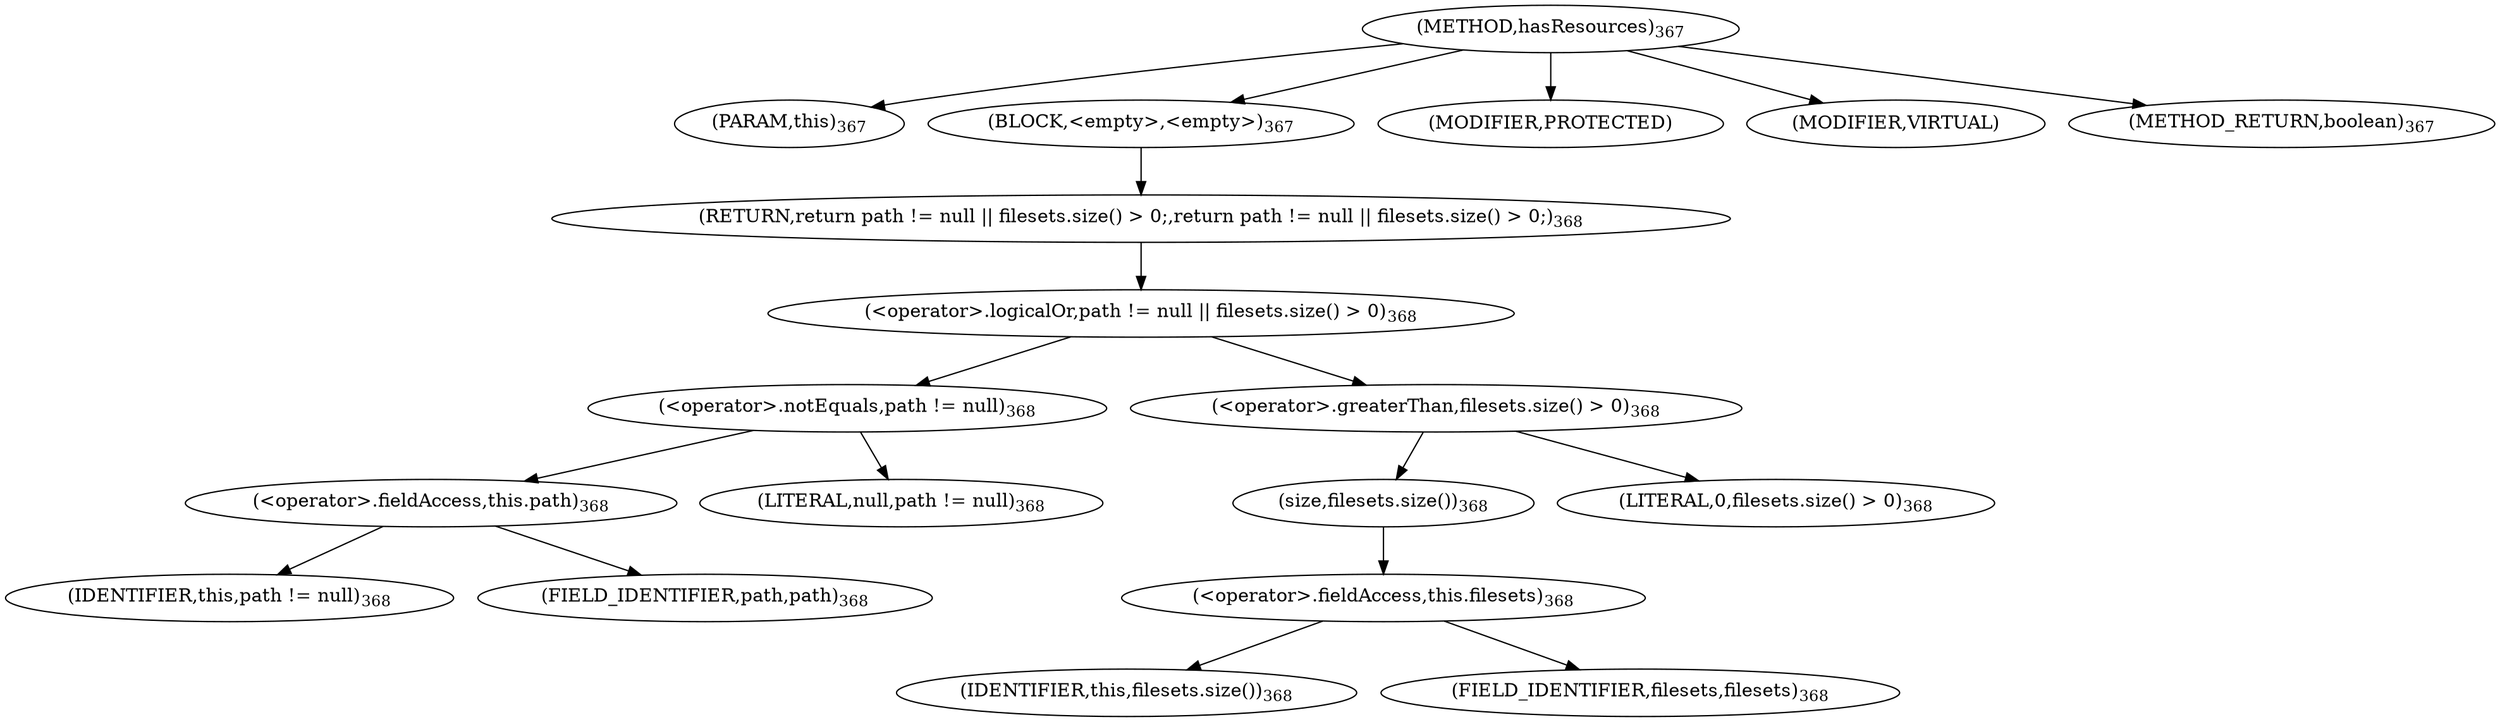 digraph "hasResources" {  
"572" [label = <(METHOD,hasResources)<SUB>367</SUB>> ]
"573" [label = <(PARAM,this)<SUB>367</SUB>> ]
"574" [label = <(BLOCK,&lt;empty&gt;,&lt;empty&gt;)<SUB>367</SUB>> ]
"575" [label = <(RETURN,return path != null || filesets.size() &gt; 0;,return path != null || filesets.size() &gt; 0;)<SUB>368</SUB>> ]
"576" [label = <(&lt;operator&gt;.logicalOr,path != null || filesets.size() &gt; 0)<SUB>368</SUB>> ]
"577" [label = <(&lt;operator&gt;.notEquals,path != null)<SUB>368</SUB>> ]
"578" [label = <(&lt;operator&gt;.fieldAccess,this.path)<SUB>368</SUB>> ]
"579" [label = <(IDENTIFIER,this,path != null)<SUB>368</SUB>> ]
"580" [label = <(FIELD_IDENTIFIER,path,path)<SUB>368</SUB>> ]
"581" [label = <(LITERAL,null,path != null)<SUB>368</SUB>> ]
"582" [label = <(&lt;operator&gt;.greaterThan,filesets.size() &gt; 0)<SUB>368</SUB>> ]
"583" [label = <(size,filesets.size())<SUB>368</SUB>> ]
"584" [label = <(&lt;operator&gt;.fieldAccess,this.filesets)<SUB>368</SUB>> ]
"585" [label = <(IDENTIFIER,this,filesets.size())<SUB>368</SUB>> ]
"586" [label = <(FIELD_IDENTIFIER,filesets,filesets)<SUB>368</SUB>> ]
"587" [label = <(LITERAL,0,filesets.size() &gt; 0)<SUB>368</SUB>> ]
"588" [label = <(MODIFIER,PROTECTED)> ]
"589" [label = <(MODIFIER,VIRTUAL)> ]
"590" [label = <(METHOD_RETURN,boolean)<SUB>367</SUB>> ]
  "572" -> "573" 
  "572" -> "574" 
  "572" -> "588" 
  "572" -> "589" 
  "572" -> "590" 
  "574" -> "575" 
  "575" -> "576" 
  "576" -> "577" 
  "576" -> "582" 
  "577" -> "578" 
  "577" -> "581" 
  "578" -> "579" 
  "578" -> "580" 
  "582" -> "583" 
  "582" -> "587" 
  "583" -> "584" 
  "584" -> "585" 
  "584" -> "586" 
}
